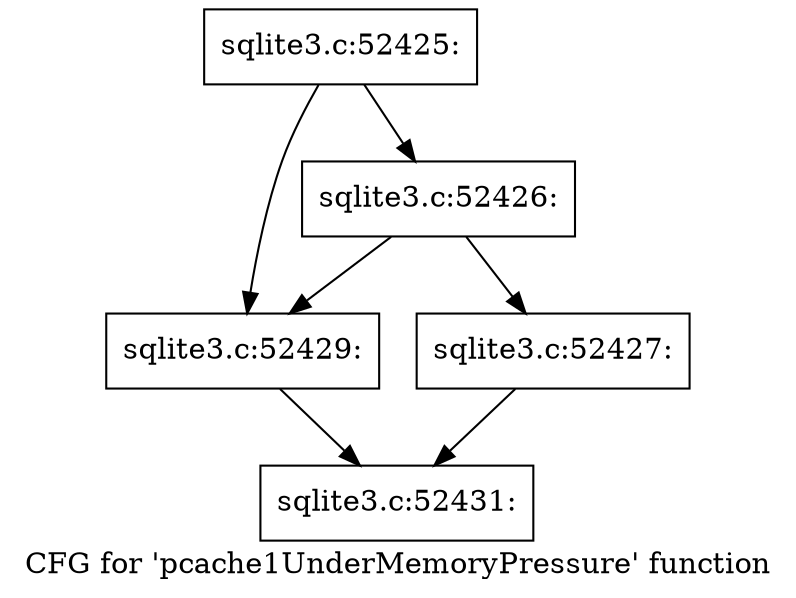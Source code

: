 digraph "CFG for 'pcache1UnderMemoryPressure' function" {
	label="CFG for 'pcache1UnderMemoryPressure' function";

	Node0x55c0fa960040 [shape=record,label="{sqlite3.c:52425:}"];
	Node0x55c0fa960040 -> Node0x55c0fa960590;
	Node0x55c0fa960040 -> Node0x55c0fa960540;
	Node0x55c0fa960590 [shape=record,label="{sqlite3.c:52426:}"];
	Node0x55c0fa960590 -> Node0x55c0fa9604a0;
	Node0x55c0fa960590 -> Node0x55c0fa960540;
	Node0x55c0fa9604a0 [shape=record,label="{sqlite3.c:52427:}"];
	Node0x55c0fa9604a0 -> Node0x55c0fa9601c0;
	Node0x55c0fa960540 [shape=record,label="{sqlite3.c:52429:}"];
	Node0x55c0fa960540 -> Node0x55c0fa9601c0;
	Node0x55c0fa9601c0 [shape=record,label="{sqlite3.c:52431:}"];
}
